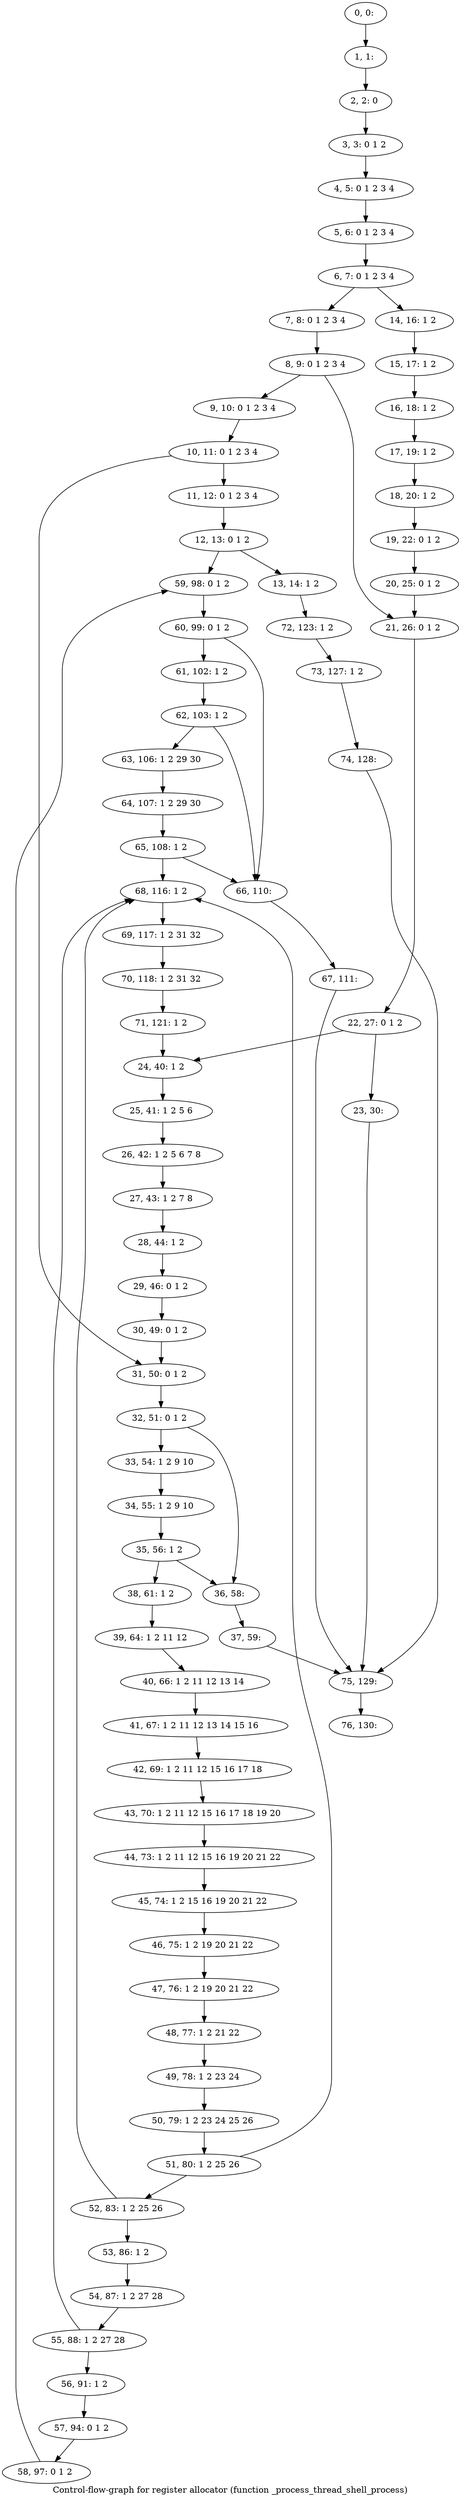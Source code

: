digraph G {
graph [label="Control-flow-graph for register allocator (function _process_thread_shell_process)"]
0[label="0, 0: "];
1[label="1, 1: "];
2[label="2, 2: 0 "];
3[label="3, 3: 0 1 2 "];
4[label="4, 5: 0 1 2 3 4 "];
5[label="5, 6: 0 1 2 3 4 "];
6[label="6, 7: 0 1 2 3 4 "];
7[label="7, 8: 0 1 2 3 4 "];
8[label="8, 9: 0 1 2 3 4 "];
9[label="9, 10: 0 1 2 3 4 "];
10[label="10, 11: 0 1 2 3 4 "];
11[label="11, 12: 0 1 2 3 4 "];
12[label="12, 13: 0 1 2 "];
13[label="13, 14: 1 2 "];
14[label="14, 16: 1 2 "];
15[label="15, 17: 1 2 "];
16[label="16, 18: 1 2 "];
17[label="17, 19: 1 2 "];
18[label="18, 20: 1 2 "];
19[label="19, 22: 0 1 2 "];
20[label="20, 25: 0 1 2 "];
21[label="21, 26: 0 1 2 "];
22[label="22, 27: 0 1 2 "];
23[label="23, 30: "];
24[label="24, 40: 1 2 "];
25[label="25, 41: 1 2 5 6 "];
26[label="26, 42: 1 2 5 6 7 8 "];
27[label="27, 43: 1 2 7 8 "];
28[label="28, 44: 1 2 "];
29[label="29, 46: 0 1 2 "];
30[label="30, 49: 0 1 2 "];
31[label="31, 50: 0 1 2 "];
32[label="32, 51: 0 1 2 "];
33[label="33, 54: 1 2 9 10 "];
34[label="34, 55: 1 2 9 10 "];
35[label="35, 56: 1 2 "];
36[label="36, 58: "];
37[label="37, 59: "];
38[label="38, 61: 1 2 "];
39[label="39, 64: 1 2 11 12 "];
40[label="40, 66: 1 2 11 12 13 14 "];
41[label="41, 67: 1 2 11 12 13 14 15 16 "];
42[label="42, 69: 1 2 11 12 15 16 17 18 "];
43[label="43, 70: 1 2 11 12 15 16 17 18 19 20 "];
44[label="44, 73: 1 2 11 12 15 16 19 20 21 22 "];
45[label="45, 74: 1 2 15 16 19 20 21 22 "];
46[label="46, 75: 1 2 19 20 21 22 "];
47[label="47, 76: 1 2 19 20 21 22 "];
48[label="48, 77: 1 2 21 22 "];
49[label="49, 78: 1 2 23 24 "];
50[label="50, 79: 1 2 23 24 25 26 "];
51[label="51, 80: 1 2 25 26 "];
52[label="52, 83: 1 2 25 26 "];
53[label="53, 86: 1 2 "];
54[label="54, 87: 1 2 27 28 "];
55[label="55, 88: 1 2 27 28 "];
56[label="56, 91: 1 2 "];
57[label="57, 94: 0 1 2 "];
58[label="58, 97: 0 1 2 "];
59[label="59, 98: 0 1 2 "];
60[label="60, 99: 0 1 2 "];
61[label="61, 102: 1 2 "];
62[label="62, 103: 1 2 "];
63[label="63, 106: 1 2 29 30 "];
64[label="64, 107: 1 2 29 30 "];
65[label="65, 108: 1 2 "];
66[label="66, 110: "];
67[label="67, 111: "];
68[label="68, 116: 1 2 "];
69[label="69, 117: 1 2 31 32 "];
70[label="70, 118: 1 2 31 32 "];
71[label="71, 121: 1 2 "];
72[label="72, 123: 1 2 "];
73[label="73, 127: 1 2 "];
74[label="74, 128: "];
75[label="75, 129: "];
76[label="76, 130: "];
0->1 ;
1->2 ;
2->3 ;
3->4 ;
4->5 ;
5->6 ;
6->7 ;
6->14 ;
7->8 ;
8->9 ;
8->21 ;
9->10 ;
10->11 ;
10->31 ;
11->12 ;
12->13 ;
12->59 ;
13->72 ;
14->15 ;
15->16 ;
16->17 ;
17->18 ;
18->19 ;
19->20 ;
20->21 ;
21->22 ;
22->23 ;
22->24 ;
23->75 ;
24->25 ;
25->26 ;
26->27 ;
27->28 ;
28->29 ;
29->30 ;
30->31 ;
31->32 ;
32->33 ;
32->36 ;
33->34 ;
34->35 ;
35->36 ;
35->38 ;
36->37 ;
37->75 ;
38->39 ;
39->40 ;
40->41 ;
41->42 ;
42->43 ;
43->44 ;
44->45 ;
45->46 ;
46->47 ;
47->48 ;
48->49 ;
49->50 ;
50->51 ;
51->52 ;
51->68 ;
52->53 ;
52->68 ;
53->54 ;
54->55 ;
55->56 ;
55->68 ;
56->57 ;
57->58 ;
58->59 ;
59->60 ;
60->61 ;
60->66 ;
61->62 ;
62->63 ;
62->66 ;
63->64 ;
64->65 ;
65->66 ;
65->68 ;
66->67 ;
67->75 ;
68->69 ;
69->70 ;
70->71 ;
71->24 ;
72->73 ;
73->74 ;
74->75 ;
75->76 ;
}
